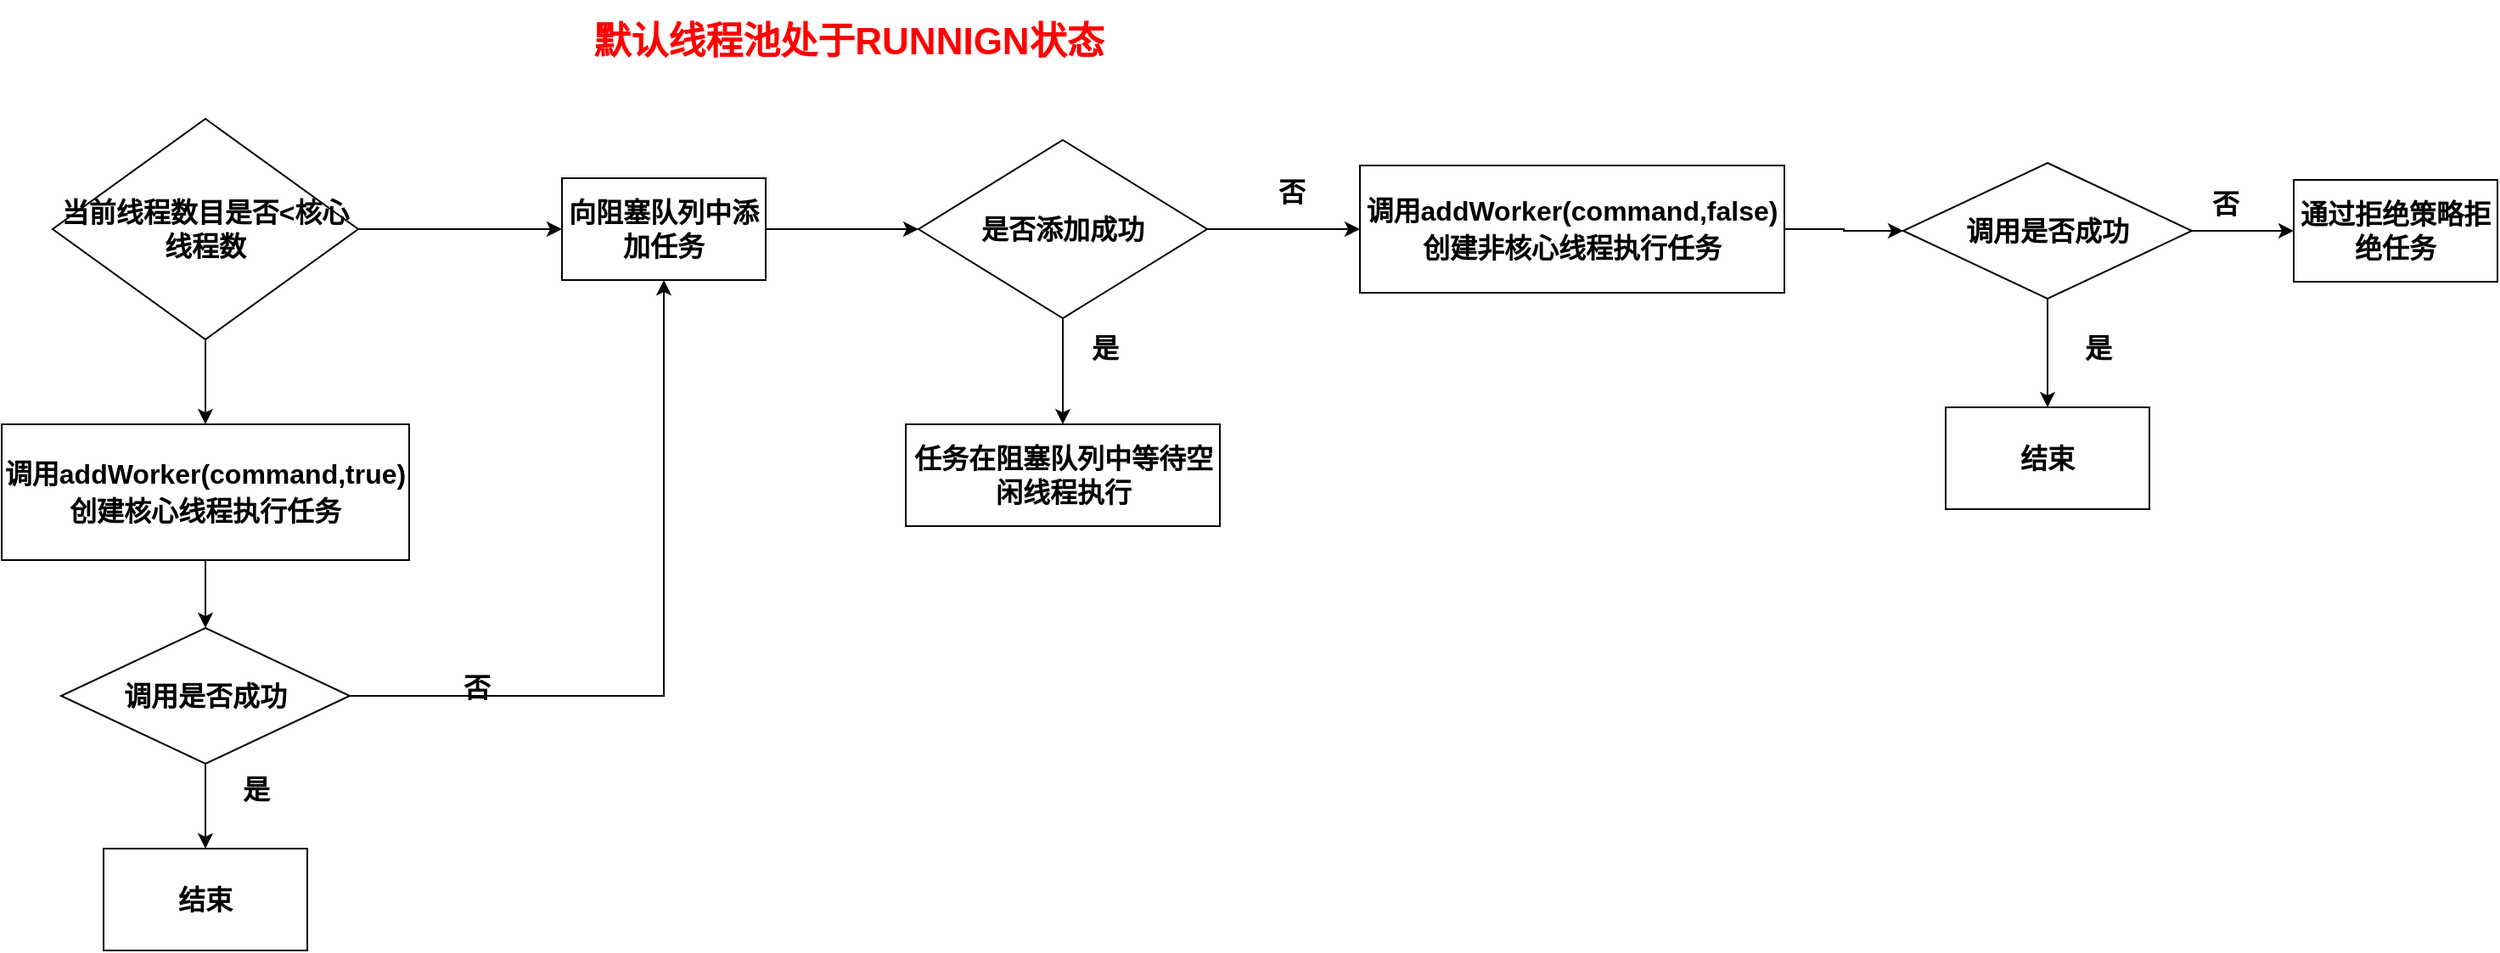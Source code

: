 <mxfile version="16.0.0" type="device"><diagram id="E3c8nlQxtziHkdnOwnon" name="第 1 页"><mxGraphModel dx="2037" dy="1217" grid="1" gridSize="10" guides="1" tooltips="1" connect="1" arrows="1" fold="1" page="1" pageScale="1" pageWidth="827" pageHeight="1169" math="0" shadow="0"><root><mxCell id="0"/><mxCell id="1" parent="0"/><mxCell id="XppIkSAmXwcDzorR6WMY-6" style="edgeStyle=orthogonalEdgeStyle;rounded=0;orthogonalLoop=1;jettySize=auto;html=1;exitX=0.5;exitY=1;exitDx=0;exitDy=0;entryX=0.5;entryY=0;entryDx=0;entryDy=0;fontSize=16;" edge="1" parent="1" source="XppIkSAmXwcDzorR6WMY-4" target="XppIkSAmXwcDzorR6WMY-5"><mxGeometry relative="1" as="geometry"/></mxCell><mxCell id="XppIkSAmXwcDzorR6WMY-14" style="edgeStyle=orthogonalEdgeStyle;rounded=0;orthogonalLoop=1;jettySize=auto;html=1;exitX=1;exitY=0.5;exitDx=0;exitDy=0;entryX=0;entryY=0.5;entryDx=0;entryDy=0;fontSize=22;fontColor=#FF0000;" edge="1" parent="1" source="XppIkSAmXwcDzorR6WMY-4" target="XppIkSAmXwcDzorR6WMY-12"><mxGeometry relative="1" as="geometry"/></mxCell><mxCell id="XppIkSAmXwcDzorR6WMY-4" value="&lt;b&gt;&lt;font style=&quot;font-size: 16px&quot;&gt;当前线程数目是否&amp;lt;核心线程数&lt;/font&gt;&lt;/b&gt;" style="rhombus;whiteSpace=wrap;html=1;" vertex="1" parent="1"><mxGeometry x="100" y="70" width="180" height="130" as="geometry"/></mxCell><mxCell id="XppIkSAmXwcDzorR6WMY-9" style="edgeStyle=orthogonalEdgeStyle;rounded=0;orthogonalLoop=1;jettySize=auto;html=1;exitX=0.5;exitY=1;exitDx=0;exitDy=0;entryX=0.5;entryY=0;entryDx=0;entryDy=0;fontSize=16;" edge="1" parent="1" source="XppIkSAmXwcDzorR6WMY-5" target="XppIkSAmXwcDzorR6WMY-8"><mxGeometry relative="1" as="geometry"/></mxCell><mxCell id="XppIkSAmXwcDzorR6WMY-5" value="&lt;b&gt;&lt;font style=&quot;font-size: 16px&quot;&gt;调用addWorker(command,true)创建核心线程执行任务&lt;/font&gt;&lt;/b&gt;" style="rounded=0;whiteSpace=wrap;html=1;fontSize=18;" vertex="1" parent="1"><mxGeometry x="70" y="250" width="240" height="80" as="geometry"/></mxCell><mxCell id="XppIkSAmXwcDzorR6WMY-7" value="&lt;b&gt;结束&lt;/b&gt;" style="rounded=0;whiteSpace=wrap;html=1;fontSize=16;" vertex="1" parent="1"><mxGeometry x="130" y="500" width="120" height="60" as="geometry"/></mxCell><mxCell id="XppIkSAmXwcDzorR6WMY-10" style="edgeStyle=orthogonalEdgeStyle;rounded=0;orthogonalLoop=1;jettySize=auto;html=1;exitX=0.5;exitY=1;exitDx=0;exitDy=0;entryX=0.5;entryY=0;entryDx=0;entryDy=0;fontSize=16;" edge="1" parent="1" source="XppIkSAmXwcDzorR6WMY-8" target="XppIkSAmXwcDzorR6WMY-7"><mxGeometry relative="1" as="geometry"/></mxCell><mxCell id="XppIkSAmXwcDzorR6WMY-15" style="edgeStyle=orthogonalEdgeStyle;rounded=0;orthogonalLoop=1;jettySize=auto;html=1;exitX=1;exitY=0.5;exitDx=0;exitDy=0;entryX=0.5;entryY=1;entryDx=0;entryDy=0;fontSize=22;fontColor=#FF0000;" edge="1" parent="1" source="XppIkSAmXwcDzorR6WMY-8" target="XppIkSAmXwcDzorR6WMY-12"><mxGeometry relative="1" as="geometry"/></mxCell><mxCell id="XppIkSAmXwcDzorR6WMY-8" value="&lt;b&gt;调用是否成功&lt;/b&gt;" style="rhombus;whiteSpace=wrap;html=1;fontSize=16;" vertex="1" parent="1"><mxGeometry x="105" y="370" width="170" height="80" as="geometry"/></mxCell><mxCell id="XppIkSAmXwcDzorR6WMY-11" value="&lt;b&gt;是&lt;/b&gt;" style="text;html=1;strokeColor=none;fillColor=none;align=center;verticalAlign=middle;whiteSpace=wrap;rounded=0;fontSize=16;" vertex="1" parent="1"><mxGeometry x="190" y="450" width="60" height="30" as="geometry"/></mxCell><mxCell id="XppIkSAmXwcDzorR6WMY-18" style="edgeStyle=orthogonalEdgeStyle;rounded=0;orthogonalLoop=1;jettySize=auto;html=1;exitX=1;exitY=0.5;exitDx=0;exitDy=0;entryX=0;entryY=0.5;entryDx=0;entryDy=0;fontSize=22;fontColor=#FF0000;" edge="1" parent="1" source="XppIkSAmXwcDzorR6WMY-12" target="XppIkSAmXwcDzorR6WMY-17"><mxGeometry relative="1" as="geometry"/></mxCell><mxCell id="XppIkSAmXwcDzorR6WMY-12" value="&lt;b&gt;向阻塞队列中添加任务&lt;/b&gt;" style="rounded=0;whiteSpace=wrap;html=1;fontSize=16;" vertex="1" parent="1"><mxGeometry x="400" y="105" width="120" height="60" as="geometry"/></mxCell><mxCell id="XppIkSAmXwcDzorR6WMY-13" value="&lt;b&gt;&lt;font style=&quot;font-size: 22px&quot; color=&quot;#ff0000&quot;&gt;默认线程池处于RUNNIGN状态&lt;/font&gt;&lt;/b&gt;" style="text;html=1;strokeColor=none;fillColor=none;align=center;verticalAlign=middle;whiteSpace=wrap;rounded=0;fontSize=16;" vertex="1" parent="1"><mxGeometry x="414" width="310" height="50" as="geometry"/></mxCell><mxCell id="XppIkSAmXwcDzorR6WMY-16" value="&lt;b&gt;否&lt;/b&gt;" style="text;html=1;strokeColor=none;fillColor=none;align=center;verticalAlign=middle;whiteSpace=wrap;rounded=0;fontSize=16;" vertex="1" parent="1"><mxGeometry x="320" y="390" width="60" height="30" as="geometry"/></mxCell><mxCell id="XppIkSAmXwcDzorR6WMY-21" style="edgeStyle=orthogonalEdgeStyle;rounded=0;orthogonalLoop=1;jettySize=auto;html=1;exitX=0.5;exitY=1;exitDx=0;exitDy=0;entryX=0.5;entryY=0;entryDx=0;entryDy=0;fontSize=22;fontColor=#FF0000;" edge="1" parent="1" source="XppIkSAmXwcDzorR6WMY-17" target="XppIkSAmXwcDzorR6WMY-20"><mxGeometry relative="1" as="geometry"/></mxCell><mxCell id="XppIkSAmXwcDzorR6WMY-24" style="edgeStyle=orthogonalEdgeStyle;rounded=0;orthogonalLoop=1;jettySize=auto;html=1;exitX=1;exitY=0.5;exitDx=0;exitDy=0;fontSize=22;fontColor=#FF0000;" edge="1" parent="1" source="XppIkSAmXwcDzorR6WMY-17" target="XppIkSAmXwcDzorR6WMY-23"><mxGeometry relative="1" as="geometry"/></mxCell><mxCell id="XppIkSAmXwcDzorR6WMY-17" value="&lt;b&gt;是否添加成功&lt;/b&gt;" style="rhombus;whiteSpace=wrap;html=1;fontSize=16;" vertex="1" parent="1"><mxGeometry x="610" y="82.5" width="170" height="105" as="geometry"/></mxCell><mxCell id="XppIkSAmXwcDzorR6WMY-20" value="&lt;b&gt;任务在阻塞队列中等待空闲线程执行&lt;/b&gt;" style="rounded=0;whiteSpace=wrap;html=1;fontSize=16;" vertex="1" parent="1"><mxGeometry x="602.5" y="250" width="185" height="60" as="geometry"/></mxCell><mxCell id="XppIkSAmXwcDzorR6WMY-22" value="&lt;b&gt;是&lt;/b&gt;" style="text;html=1;strokeColor=none;fillColor=none;align=center;verticalAlign=middle;whiteSpace=wrap;rounded=0;fontSize=16;" vertex="1" parent="1"><mxGeometry x="690" y="190" width="60" height="30" as="geometry"/></mxCell><mxCell id="XppIkSAmXwcDzorR6WMY-28" style="edgeStyle=orthogonalEdgeStyle;rounded=0;orthogonalLoop=1;jettySize=auto;html=1;exitX=1;exitY=0.5;exitDx=0;exitDy=0;fontSize=22;fontColor=#FF0000;" edge="1" parent="1" source="XppIkSAmXwcDzorR6WMY-23" target="XppIkSAmXwcDzorR6WMY-27"><mxGeometry relative="1" as="geometry"/></mxCell><mxCell id="XppIkSAmXwcDzorR6WMY-23" value="&lt;b&gt;&lt;font style=&quot;font-size: 16px&quot;&gt;调用addWorker(command,false)创建非核心线程执行任务&lt;/font&gt;&lt;/b&gt;" style="rounded=0;whiteSpace=wrap;html=1;fontSize=18;" vertex="1" parent="1"><mxGeometry x="870" y="97.5" width="250" height="75" as="geometry"/></mxCell><mxCell id="XppIkSAmXwcDzorR6WMY-25" value="&lt;b&gt;否&lt;/b&gt;" style="text;html=1;strokeColor=none;fillColor=none;align=center;verticalAlign=middle;whiteSpace=wrap;rounded=0;fontSize=16;" vertex="1" parent="1"><mxGeometry x="800" y="97.5" width="60" height="30" as="geometry"/></mxCell><mxCell id="XppIkSAmXwcDzorR6WMY-30" style="edgeStyle=orthogonalEdgeStyle;rounded=0;orthogonalLoop=1;jettySize=auto;html=1;exitX=0.5;exitY=1;exitDx=0;exitDy=0;entryX=0.5;entryY=0;entryDx=0;entryDy=0;fontSize=22;fontColor=#FF0000;" edge="1" parent="1" source="XppIkSAmXwcDzorR6WMY-27" target="XppIkSAmXwcDzorR6WMY-29"><mxGeometry relative="1" as="geometry"/></mxCell><mxCell id="XppIkSAmXwcDzorR6WMY-32" style="edgeStyle=orthogonalEdgeStyle;rounded=0;orthogonalLoop=1;jettySize=auto;html=1;exitX=1;exitY=0.5;exitDx=0;exitDy=0;entryX=0;entryY=0.5;entryDx=0;entryDy=0;fontSize=22;fontColor=#FF0000;" edge="1" parent="1" source="XppIkSAmXwcDzorR6WMY-27" target="XppIkSAmXwcDzorR6WMY-31"><mxGeometry relative="1" as="geometry"/></mxCell><mxCell id="XppIkSAmXwcDzorR6WMY-27" value="&lt;b&gt;调用是否成功&lt;/b&gt;" style="rhombus;whiteSpace=wrap;html=1;fontSize=16;" vertex="1" parent="1"><mxGeometry x="1190" y="96" width="170" height="80" as="geometry"/></mxCell><mxCell id="XppIkSAmXwcDzorR6WMY-29" value="&lt;b&gt;结束&lt;/b&gt;" style="rounded=0;whiteSpace=wrap;html=1;fontSize=16;" vertex="1" parent="1"><mxGeometry x="1215" y="240" width="120" height="60" as="geometry"/></mxCell><mxCell id="XppIkSAmXwcDzorR6WMY-31" value="&lt;b&gt;通过拒绝策略拒绝任务&lt;/b&gt;" style="rounded=0;whiteSpace=wrap;html=1;fontSize=16;" vertex="1" parent="1"><mxGeometry x="1420" y="106" width="120" height="60" as="geometry"/></mxCell><mxCell id="XppIkSAmXwcDzorR6WMY-33" value="&lt;b&gt;否&lt;/b&gt;" style="text;html=1;strokeColor=none;fillColor=none;align=center;verticalAlign=middle;whiteSpace=wrap;rounded=0;fontSize=16;" vertex="1" parent="1"><mxGeometry x="1350" y="105" width="60" height="30" as="geometry"/></mxCell><mxCell id="XppIkSAmXwcDzorR6WMY-34" value="&lt;b&gt;是&lt;/b&gt;" style="text;html=1;strokeColor=none;fillColor=none;align=center;verticalAlign=middle;whiteSpace=wrap;rounded=0;fontSize=16;" vertex="1" parent="1"><mxGeometry x="1275" y="190" width="60" height="30" as="geometry"/></mxCell></root></mxGraphModel></diagram></mxfile>